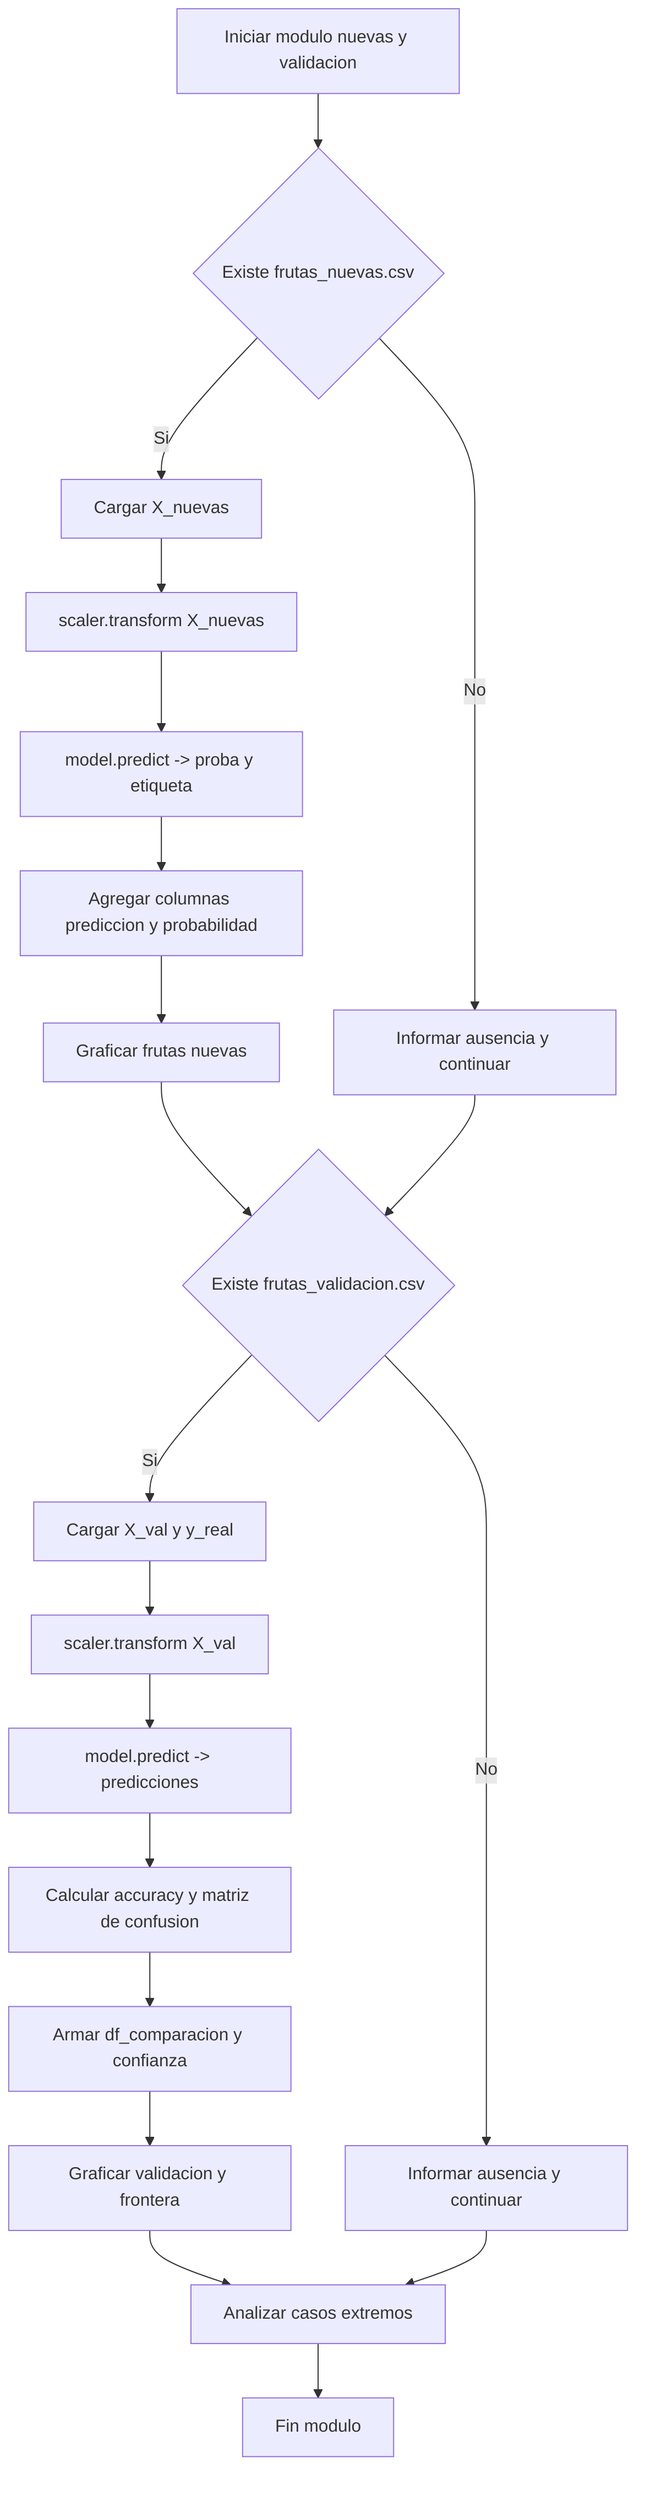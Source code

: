 graph TD
    A[Iniciar modulo nuevas y validacion] --> B{Existe frutas_nuevas.csv}
    B -->|Si| C[Cargar X_nuevas]
    B -->|No| H[Informar ausencia y continuar]
    C --> D[scaler.transform X_nuevas]
    D --> E[model.predict -> proba y etiqueta]
    E --> F[Agregar columnas prediccion y probabilidad]
    F --> G[Graficar frutas nuevas]

    G --> I{Existe frutas_validacion.csv}
    H --> I
    I -->|Si| J[Cargar X_val y y_real]
    I -->|No| P[Informar ausencia y continuar]
    J --> K[scaler.transform X_val]
    K --> L[model.predict -> predicciones]
    L --> M[Calcular accuracy y matriz de confusion]
    M --> N[Armar df_comparacion y confianza]
    N --> O[Graficar validacion y frontera]

    O --> Q[Analizar casos extremos]
    P --> Q
    Q --> R[Fin modulo]